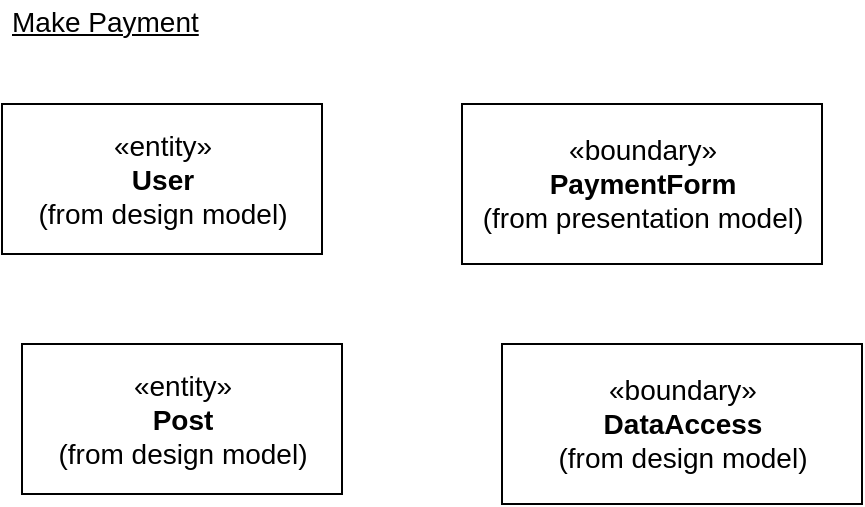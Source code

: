 <mxfile version="11.0.7" type="device"><diagram id="Nl4wk2N89F_AIvthlnMQ" name="Page-1"><mxGraphModel dx="868" dy="435" grid="1" gridSize="10" guides="1" tooltips="1" connect="1" arrows="1" fold="1" page="1" pageScale="1" pageWidth="850" pageHeight="1100" math="0" shadow="0"><root><mxCell id="0"/><mxCell id="1" parent="0"/><mxCell id="cmqeDI8Yn5G3qogK3Mau-1" value="&lt;font style=&quot;font-size: 14px&quot;&gt;«entity»&lt;br&gt;&lt;b&gt;User&lt;/b&gt;&lt;br&gt;(from design model)&lt;/font&gt;" style="html=1;" vertex="1" parent="1"><mxGeometry x="50" y="80" width="160" height="75" as="geometry"/></mxCell><mxCell id="cmqeDI8Yn5G3qogK3Mau-6" value="&lt;font style=&quot;font-size: 14px&quot;&gt;«boundary»&lt;br&gt;&lt;b&gt;PaymentForm&lt;/b&gt;&lt;br&gt;(from presentation model)&lt;/font&gt;" style="html=1;" vertex="1" parent="1"><mxGeometry x="280" y="80" width="180" height="80" as="geometry"/></mxCell><mxCell id="cmqeDI8Yn5G3qogK3Mau-8" value="&lt;font style=&quot;font-size: 14px&quot;&gt;«entity»&lt;br&gt;&lt;b&gt;Post&lt;/b&gt;&lt;br&gt;(from design model)&lt;/font&gt;" style="html=1;" vertex="1" parent="1"><mxGeometry x="60" y="200" width="160" height="75" as="geometry"/></mxCell><mxCell id="cmqeDI8Yn5G3qogK3Mau-9" value="&lt;font style=&quot;font-size: 14px&quot;&gt;«boundary»&lt;br&gt;&lt;b&gt;DataAccess&lt;/b&gt;&lt;br&gt;(from design model)&lt;/font&gt;" style="html=1;" vertex="1" parent="1"><mxGeometry x="300" y="200" width="180" height="80" as="geometry"/></mxCell><mxCell id="cmqeDI8Yn5G3qogK3Mau-10" value="&lt;font style=&quot;font-size: 14px&quot;&gt;&lt;u&gt;Make Payment&lt;/u&gt;&lt;/font&gt;" style="text;html=1;resizable=0;points=[];autosize=1;align=left;verticalAlign=top;spacingTop=-4;" vertex="1" parent="1"><mxGeometry x="53" y="28" width="110" height="20" as="geometry"/></mxCell></root></mxGraphModel></diagram></mxfile>
